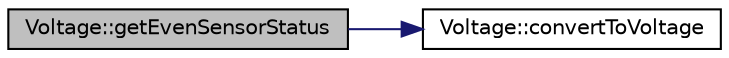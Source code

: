 digraph "Voltage::getEvenSensorStatus"
{
  edge [fontname="Helvetica",fontsize="10",labelfontname="Helvetica",labelfontsize="10"];
  node [fontname="Helvetica",fontsize="10",shape=record];
  rankdir="LR";
  Node9 [label="Voltage::getEvenSensorStatus",height=0.2,width=0.4,color="black", fillcolor="grey75", style="filled", fontcolor="black"];
  Node9 -> Node10 [color="midnightblue",fontsize="10",style="solid",fontname="Helvetica"];
  Node10 [label="Voltage::convertToVoltage",height=0.2,width=0.4,color="black", fillcolor="white", style="filled",URL="$class_voltage.html#a9f4477e8edb78357823300ab42777c89"];
}
